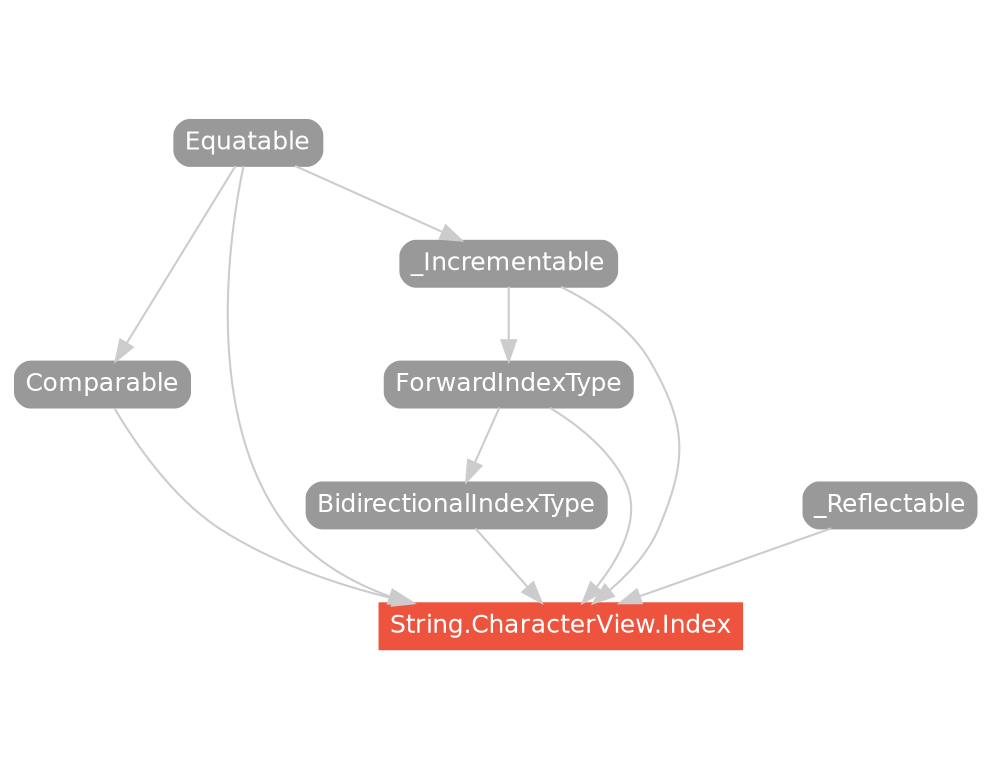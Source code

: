 strict digraph "String.CharacterView.Index - Type Hierarchy - SwiftDoc.org" {
    pad="0.1,0.8"
    node [shape=box, style="filled,rounded", color="#999999", fillcolor="#999999", fontcolor=white, fontname=Helvetica, fontnames="Helvetica,sansserif", fontsize=12, margin="0.07,0.05", height="0.3"]
    edge [color="#cccccc"]
    "BidirectionalIndexType" [URL="/protocol/BidirectionalIndexType/"]
    "Comparable" [URL="/protocol/Comparable/"]
    "Equatable" [URL="/protocol/Equatable/"]
    "ForwardIndexType" [URL="/protocol/ForwardIndexType/"]
    "String.CharacterView.Index" [URL="/type/String.CharacterView.Index/", style="filled", fillcolor="#ee543d", color="#ee543d"]
    "_Incrementable" [URL="/protocol/_Incrementable/"]
    "_Reflectable" [URL="/protocol/_Reflectable/"]    "ForwardIndexType" -> "String.CharacterView.Index"
    "_Incrementable" -> "String.CharacterView.Index"
    "Equatable" -> "String.CharacterView.Index"
    "BidirectionalIndexType" -> "String.CharacterView.Index"
    "Comparable" -> "String.CharacterView.Index"
    "_Reflectable" -> "String.CharacterView.Index"
    "_Incrementable" -> "ForwardIndexType"
    "Equatable" -> "_Incrementable"
    "Equatable" -> "_Incrementable"
    "ForwardIndexType" -> "BidirectionalIndexType"
    "_Incrementable" -> "ForwardIndexType"
    "Equatable" -> "_Incrementable"
    "Equatable" -> "Comparable"
    subgraph Types {
        rank = max; "String.CharacterView.Index";
    }
}